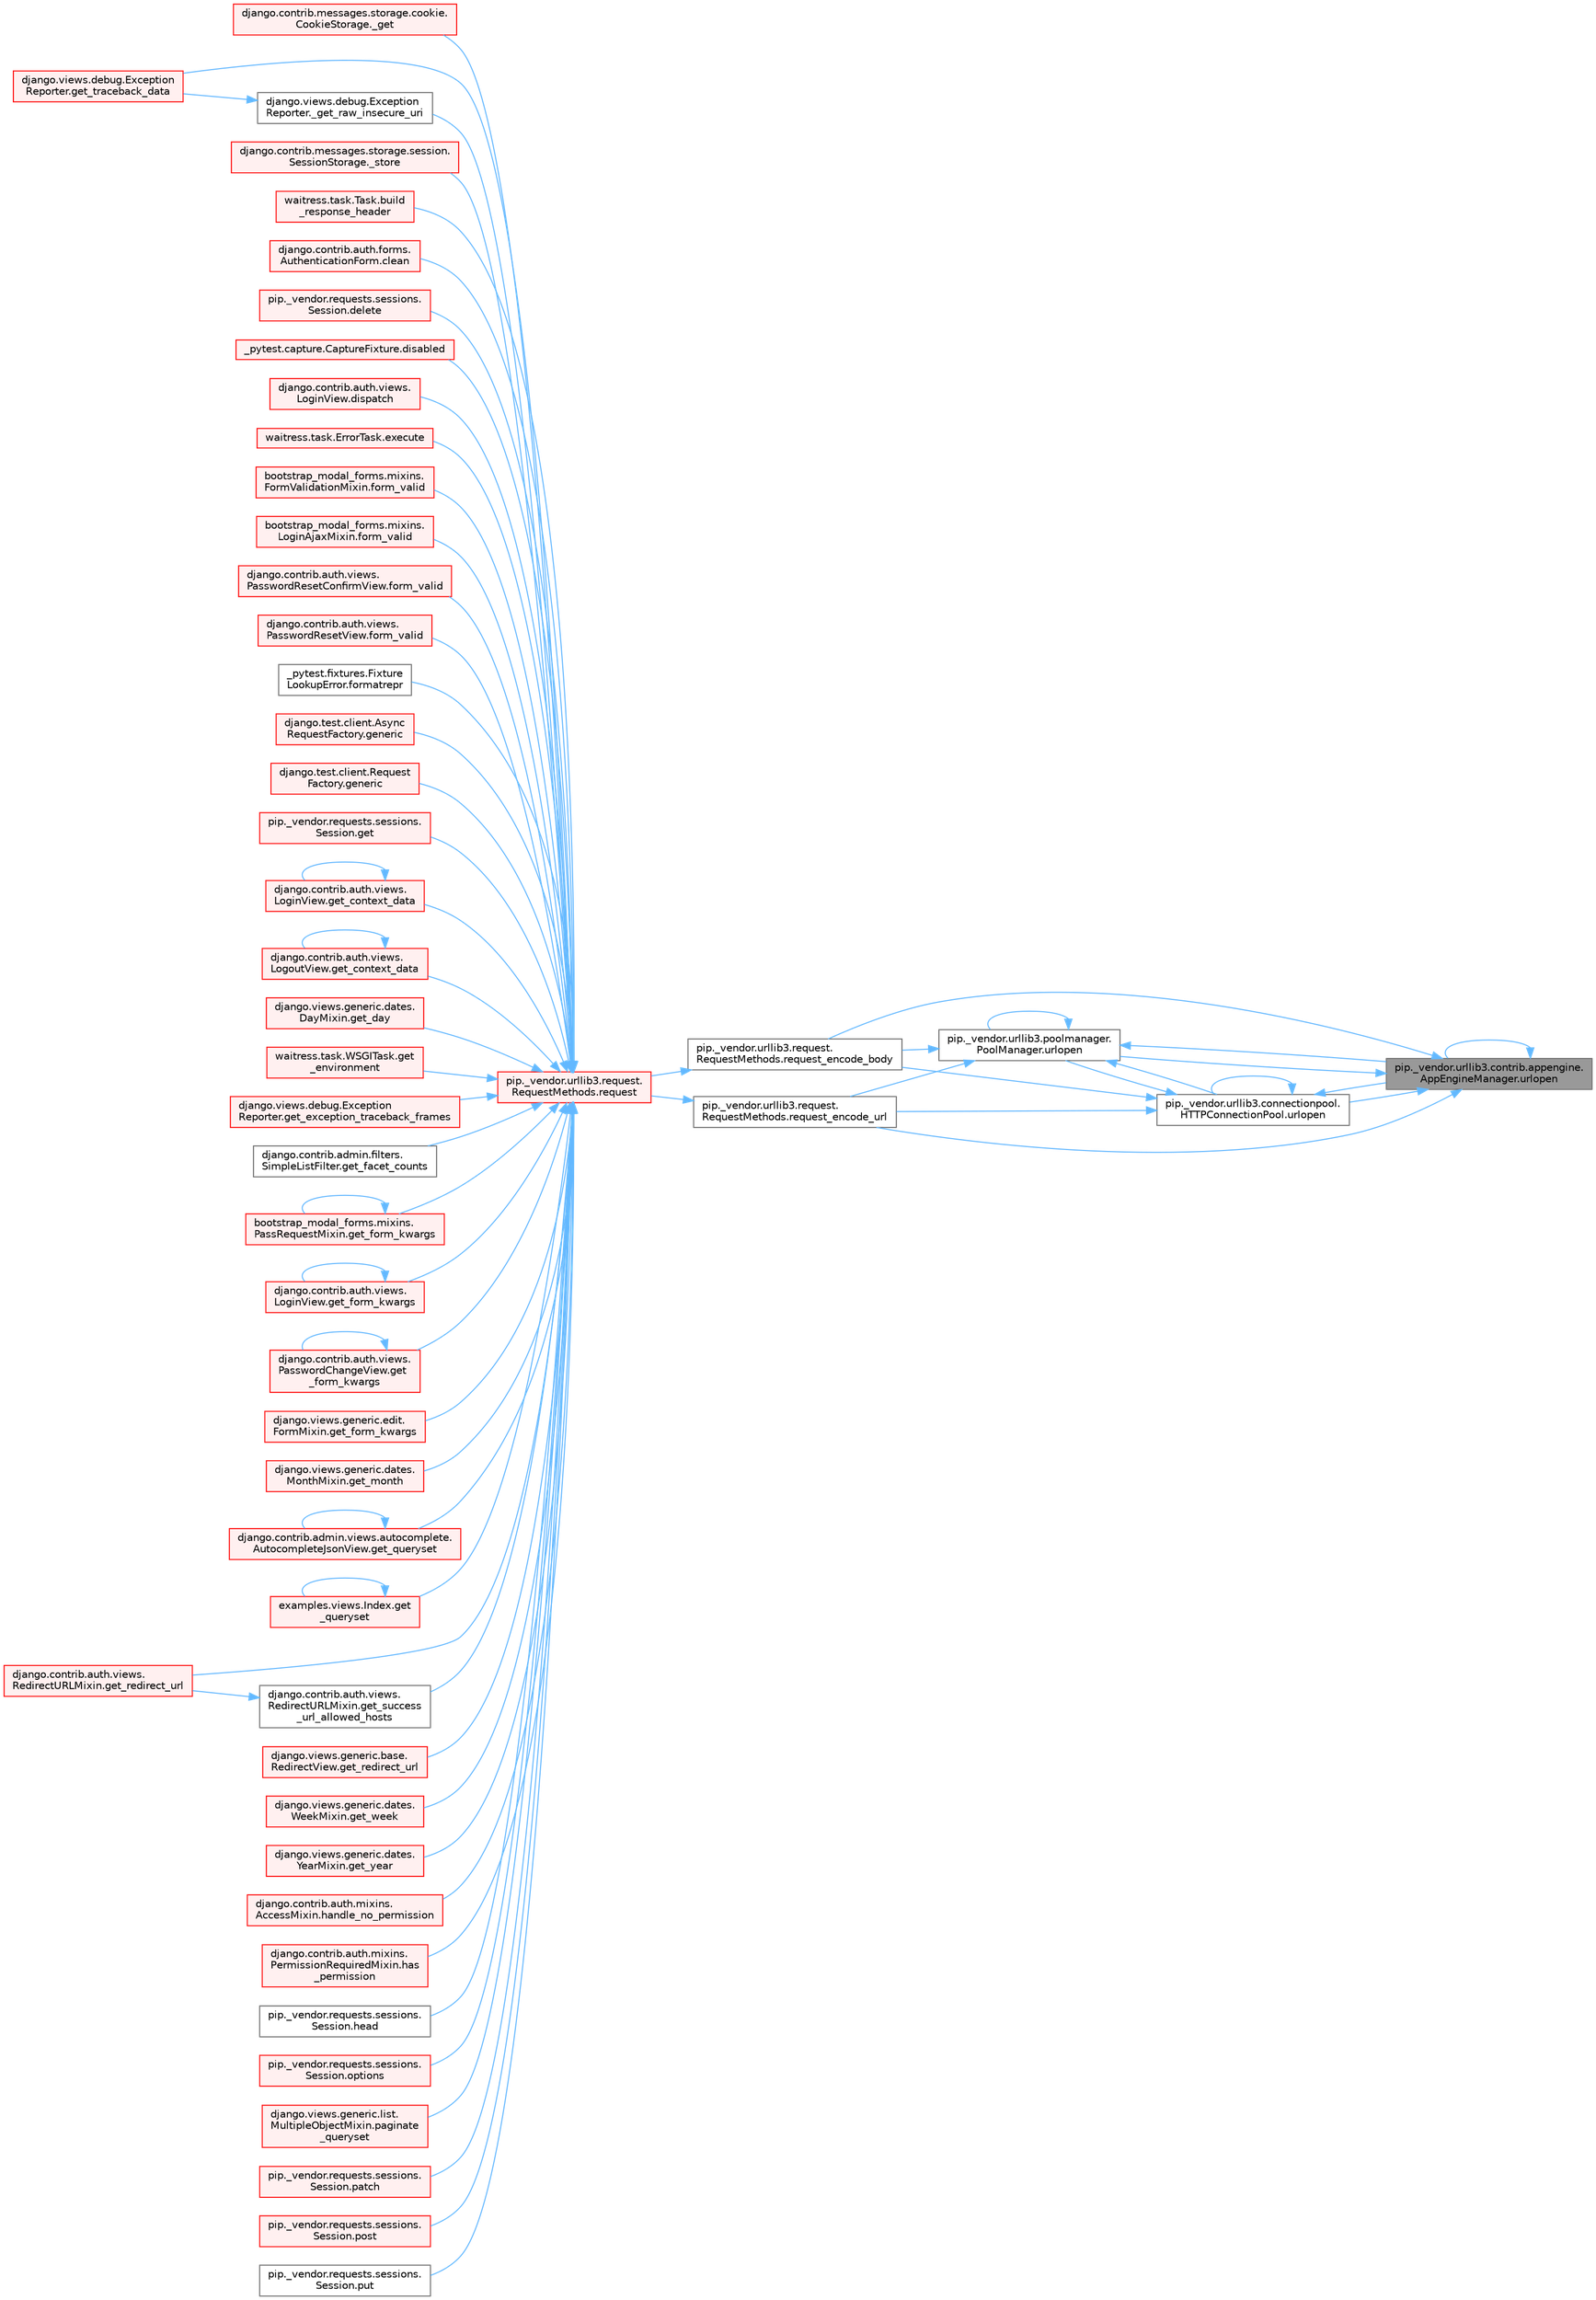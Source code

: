 digraph "pip._vendor.urllib3.contrib.appengine.AppEngineManager.urlopen"
{
 // LATEX_PDF_SIZE
  bgcolor="transparent";
  edge [fontname=Helvetica,fontsize=10,labelfontname=Helvetica,labelfontsize=10];
  node [fontname=Helvetica,fontsize=10,shape=box,height=0.2,width=0.4];
  rankdir="RL";
  Node1 [id="Node000001",label="pip._vendor.urllib3.contrib.appengine.\lAppEngineManager.urlopen",height=0.2,width=0.4,color="gray40", fillcolor="grey60", style="filled", fontcolor="black",tooltip=" "];
  Node1 -> Node2 [id="edge1_Node000001_Node000002",dir="back",color="steelblue1",style="solid",tooltip=" "];
  Node2 [id="Node000002",label="pip._vendor.urllib3.request.\lRequestMethods.request_encode_body",height=0.2,width=0.4,color="grey40", fillcolor="white", style="filled",URL="$classpip_1_1__vendor_1_1urllib3_1_1request_1_1_request_methods.html#a2c8e6a574936ea1059cda06ae71793fc",tooltip=" "];
  Node2 -> Node3 [id="edge2_Node000002_Node000003",dir="back",color="steelblue1",style="solid",tooltip=" "];
  Node3 [id="Node000003",label="pip._vendor.urllib3.request.\lRequestMethods.request",height=0.2,width=0.4,color="red", fillcolor="#FFF0F0", style="filled",URL="$classpip_1_1__vendor_1_1urllib3_1_1request_1_1_request_methods.html#a73541f2f0edc7df7413b043e33c69e7f",tooltip=" "];
  Node3 -> Node4 [id="edge3_Node000003_Node000004",dir="back",color="steelblue1",style="solid",tooltip=" "];
  Node4 [id="Node000004",label="django.contrib.messages.storage.cookie.\lCookieStorage._get",height=0.2,width=0.4,color="red", fillcolor="#FFF0F0", style="filled",URL="$classdjango_1_1contrib_1_1messages_1_1storage_1_1cookie_1_1_cookie_storage.html#a39d084f6072109675c9ef06c047174e8",tooltip=" "];
  Node3 -> Node99 [id="edge4_Node000003_Node000099",dir="back",color="steelblue1",style="solid",tooltip=" "];
  Node99 [id="Node000099",label="django.views.debug.Exception\lReporter._get_raw_insecure_uri",height=0.2,width=0.4,color="grey40", fillcolor="white", style="filled",URL="$classdjango_1_1views_1_1debug_1_1_exception_reporter.html#a7a7120cc6b92c3e1a0b855e351c30f42",tooltip=" "];
  Node99 -> Node100 [id="edge5_Node000099_Node000100",dir="back",color="steelblue1",style="solid",tooltip=" "];
  Node100 [id="Node000100",label="django.views.debug.Exception\lReporter.get_traceback_data",height=0.2,width=0.4,color="red", fillcolor="#FFF0F0", style="filled",URL="$classdjango_1_1views_1_1debug_1_1_exception_reporter.html#ada9d00ba4c901b186db405e92ebbc211",tooltip=" "];
  Node3 -> Node103 [id="edge6_Node000003_Node000103",dir="back",color="steelblue1",style="solid",tooltip=" "];
  Node103 [id="Node000103",label="django.contrib.messages.storage.session.\lSessionStorage._store",height=0.2,width=0.4,color="red", fillcolor="#FFF0F0", style="filled",URL="$classdjango_1_1contrib_1_1messages_1_1storage_1_1session_1_1_session_storage.html#a371ed03facbc7ae28602ede4c99950d0",tooltip=" "];
  Node3 -> Node595 [id="edge7_Node000003_Node000595",dir="back",color="steelblue1",style="solid",tooltip=" "];
  Node595 [id="Node000595",label="waitress.task.Task.build\l_response_header",height=0.2,width=0.4,color="red", fillcolor="#FFF0F0", style="filled",URL="$classwaitress_1_1task_1_1_task.html#a4f20433be6bea4c797bfeb62408b997e",tooltip=" "];
  Node3 -> Node608 [id="edge8_Node000003_Node000608",dir="back",color="steelblue1",style="solid",tooltip=" "];
  Node608 [id="Node000608",label="django.contrib.auth.forms.\lAuthenticationForm.clean",height=0.2,width=0.4,color="red", fillcolor="#FFF0F0", style="filled",URL="$classdjango_1_1contrib_1_1auth_1_1forms_1_1_authentication_form.html#a92d28be6696caa8d1b7068eefe81793a",tooltip=" "];
  Node3 -> Node2891 [id="edge9_Node000003_Node002891",dir="back",color="steelblue1",style="solid",tooltip=" "];
  Node2891 [id="Node002891",label="pip._vendor.requests.sessions.\lSession.delete",height=0.2,width=0.4,color="red", fillcolor="#FFF0F0", style="filled",URL="$classpip_1_1__vendor_1_1requests_1_1sessions_1_1_session.html#abb6cd6b39dde48648dc875227e2e258e",tooltip=" "];
  Node3 -> Node2892 [id="edge10_Node000003_Node002892",dir="back",color="steelblue1",style="solid",tooltip=" "];
  Node2892 [id="Node002892",label="_pytest.capture.CaptureFixture.disabled",height=0.2,width=0.4,color="red", fillcolor="#FFF0F0", style="filled",URL="$class__pytest_1_1capture_1_1_capture_fixture.html#a3dda4f7495bd8fb93f4bd7dad2855d7f",tooltip=" "];
  Node3 -> Node2249 [id="edge11_Node000003_Node002249",dir="back",color="steelblue1",style="solid",tooltip=" "];
  Node2249 [id="Node002249",label="django.contrib.auth.views.\lLoginView.dispatch",height=0.2,width=0.4,color="red", fillcolor="#FFF0F0", style="filled",URL="$classdjango_1_1contrib_1_1auth_1_1views_1_1_login_view.html#a69a0b11a6598453586c755b32dfc02c3",tooltip=" "];
  Node3 -> Node2897 [id="edge12_Node000003_Node002897",dir="back",color="steelblue1",style="solid",tooltip=" "];
  Node2897 [id="Node002897",label="waitress.task.ErrorTask.execute",height=0.2,width=0.4,color="red", fillcolor="#FFF0F0", style="filled",URL="$classwaitress_1_1task_1_1_error_task.html#ad5c6d14c13ba3d33e82b1b138e634bb0",tooltip=" "];
  Node3 -> Node2898 [id="edge13_Node000003_Node002898",dir="back",color="steelblue1",style="solid",tooltip=" "];
  Node2898 [id="Node002898",label="bootstrap_modal_forms.mixins.\lFormValidationMixin.form_valid",height=0.2,width=0.4,color="red", fillcolor="#FFF0F0", style="filled",URL="$classbootstrap__modal__forms_1_1mixins_1_1_form_validation_mixin.html#a415bfd631a922d1368281b015e04ba4c",tooltip=" "];
  Node3 -> Node2899 [id="edge14_Node000003_Node002899",dir="back",color="steelblue1",style="solid",tooltip=" "];
  Node2899 [id="Node002899",label="bootstrap_modal_forms.mixins.\lLoginAjaxMixin.form_valid",height=0.2,width=0.4,color="red", fillcolor="#FFF0F0", style="filled",URL="$classbootstrap__modal__forms_1_1mixins_1_1_login_ajax_mixin.html#a1cba170b69b7fd25ca43d399c808725e",tooltip=" "];
  Node3 -> Node2900 [id="edge15_Node000003_Node002900",dir="back",color="steelblue1",style="solid",tooltip=" "];
  Node2900 [id="Node002900",label="django.contrib.auth.views.\lPasswordResetConfirmView.form_valid",height=0.2,width=0.4,color="red", fillcolor="#FFF0F0", style="filled",URL="$classdjango_1_1contrib_1_1auth_1_1views_1_1_password_reset_confirm_view.html#a6da228b477be1871236a83c005301b3c",tooltip=" "];
  Node3 -> Node2901 [id="edge16_Node000003_Node002901",dir="back",color="steelblue1",style="solid",tooltip=" "];
  Node2901 [id="Node002901",label="django.contrib.auth.views.\lPasswordResetView.form_valid",height=0.2,width=0.4,color="red", fillcolor="#FFF0F0", style="filled",URL="$classdjango_1_1contrib_1_1auth_1_1views_1_1_password_reset_view.html#a1beeb7e6b51b528c0c10b3a74c0d51e3",tooltip=" "];
  Node3 -> Node2902 [id="edge17_Node000003_Node002902",dir="back",color="steelblue1",style="solid",tooltip=" "];
  Node2902 [id="Node002902",label="_pytest.fixtures.Fixture\lLookupError.formatrepr",height=0.2,width=0.4,color="grey40", fillcolor="white", style="filled",URL="$class__pytest_1_1fixtures_1_1_fixture_lookup_error.html#a22b5af6283420cffbeff550a445d243a",tooltip=" "];
  Node3 -> Node2903 [id="edge18_Node000003_Node002903",dir="back",color="steelblue1",style="solid",tooltip=" "];
  Node2903 [id="Node002903",label="django.test.client.Async\lRequestFactory.generic",height=0.2,width=0.4,color="red", fillcolor="#FFF0F0", style="filled",URL="$classdjango_1_1test_1_1client_1_1_async_request_factory.html#a470d6888694e77c09bd7d8bf6d588233",tooltip=" "];
  Node3 -> Node2916 [id="edge19_Node000003_Node002916",dir="back",color="steelblue1",style="solid",tooltip=" "];
  Node2916 [id="Node002916",label="django.test.client.Request\lFactory.generic",height=0.2,width=0.4,color="red", fillcolor="#FFF0F0", style="filled",URL="$classdjango_1_1test_1_1client_1_1_request_factory.html#a24740fe264de91d8c4c1205c9172206d",tooltip=" "];
  Node3 -> Node2917 [id="edge20_Node000003_Node002917",dir="back",color="steelblue1",style="solid",tooltip=" "];
  Node2917 [id="Node002917",label="pip._vendor.requests.sessions.\lSession.get",height=0.2,width=0.4,color="red", fillcolor="#FFF0F0", style="filled",URL="$classpip_1_1__vendor_1_1requests_1_1sessions_1_1_session.html#ad86dcc9de47cd87bf70ecf0f2c537e53",tooltip=" "];
  Node3 -> Node2918 [id="edge21_Node000003_Node002918",dir="back",color="steelblue1",style="solid",tooltip=" "];
  Node2918 [id="Node002918",label="django.contrib.auth.views.\lLoginView.get_context_data",height=0.2,width=0.4,color="red", fillcolor="#FFF0F0", style="filled",URL="$classdjango_1_1contrib_1_1auth_1_1views_1_1_login_view.html#a5acd74035066c40850101f1d9643e328",tooltip=" "];
  Node2918 -> Node2918 [id="edge22_Node002918_Node002918",dir="back",color="steelblue1",style="solid",tooltip=" "];
  Node3 -> Node2919 [id="edge23_Node000003_Node002919",dir="back",color="steelblue1",style="solid",tooltip=" "];
  Node2919 [id="Node002919",label="django.contrib.auth.views.\lLogoutView.get_context_data",height=0.2,width=0.4,color="red", fillcolor="#FFF0F0", style="filled",URL="$classdjango_1_1contrib_1_1auth_1_1views_1_1_logout_view.html#afab0ac15cb452acb486a3f7b9747e43b",tooltip=" "];
  Node2919 -> Node2919 [id="edge24_Node002919_Node002919",dir="back",color="steelblue1",style="solid",tooltip=" "];
  Node3 -> Node2920 [id="edge25_Node000003_Node002920",dir="back",color="steelblue1",style="solid",tooltip=" "];
  Node2920 [id="Node002920",label="django.views.generic.dates.\lDayMixin.get_day",height=0.2,width=0.4,color="red", fillcolor="#FFF0F0", style="filled",URL="$classdjango_1_1views_1_1generic_1_1dates_1_1_day_mixin.html#a410db285b705518118df478a63fc572a",tooltip=" "];
  Node3 -> Node2921 [id="edge26_Node000003_Node002921",dir="back",color="steelblue1",style="solid",tooltip=" "];
  Node2921 [id="Node002921",label="waitress.task.WSGITask.get\l_environment",height=0.2,width=0.4,color="red", fillcolor="#FFF0F0", style="filled",URL="$classwaitress_1_1task_1_1_w_s_g_i_task.html#a9a1b4b87c8f7bee8209018ee7c743c26",tooltip=" "];
  Node3 -> Node2630 [id="edge27_Node000003_Node002630",dir="back",color="steelblue1",style="solid",tooltip=" "];
  Node2630 [id="Node002630",label="django.views.debug.Exception\lReporter.get_exception_traceback_frames",height=0.2,width=0.4,color="red", fillcolor="#FFF0F0", style="filled",URL="$classdjango_1_1views_1_1debug_1_1_exception_reporter.html#a326b08b3941038a5504f8e0a846bae68",tooltip=" "];
  Node3 -> Node2923 [id="edge28_Node000003_Node002923",dir="back",color="steelblue1",style="solid",tooltip=" "];
  Node2923 [id="Node002923",label="django.contrib.admin.filters.\lSimpleListFilter.get_facet_counts",height=0.2,width=0.4,color="grey40", fillcolor="white", style="filled",URL="$classdjango_1_1contrib_1_1admin_1_1filters_1_1_simple_list_filter.html#a97fd984f5668670f0887f81c30f9fda7",tooltip=" "];
  Node3 -> Node2924 [id="edge29_Node000003_Node002924",dir="back",color="steelblue1",style="solid",tooltip=" "];
  Node2924 [id="Node002924",label="bootstrap_modal_forms.mixins.\lPassRequestMixin.get_form_kwargs",height=0.2,width=0.4,color="red", fillcolor="#FFF0F0", style="filled",URL="$classbootstrap__modal__forms_1_1mixins_1_1_pass_request_mixin.html#ad4ae849823f332bb1016a8508cb34ee3",tooltip=" "];
  Node2924 -> Node2924 [id="edge30_Node002924_Node002924",dir="back",color="steelblue1",style="solid",tooltip=" "];
  Node3 -> Node2925 [id="edge31_Node000003_Node002925",dir="back",color="steelblue1",style="solid",tooltip=" "];
  Node2925 [id="Node002925",label="django.contrib.auth.views.\lLoginView.get_form_kwargs",height=0.2,width=0.4,color="red", fillcolor="#FFF0F0", style="filled",URL="$classdjango_1_1contrib_1_1auth_1_1views_1_1_login_view.html#a2eba98b8c16c8a98348679ea2c921d25",tooltip=" "];
  Node2925 -> Node2925 [id="edge32_Node002925_Node002925",dir="back",color="steelblue1",style="solid",tooltip=" "];
  Node3 -> Node2926 [id="edge33_Node000003_Node002926",dir="back",color="steelblue1",style="solid",tooltip=" "];
  Node2926 [id="Node002926",label="django.contrib.auth.views.\lPasswordChangeView.get\l_form_kwargs",height=0.2,width=0.4,color="red", fillcolor="#FFF0F0", style="filled",URL="$classdjango_1_1contrib_1_1auth_1_1views_1_1_password_change_view.html#a553cf3e37e5a2c05db774e580cbcc038",tooltip=" "];
  Node2926 -> Node2926 [id="edge34_Node002926_Node002926",dir="back",color="steelblue1",style="solid",tooltip=" "];
  Node3 -> Node1900 [id="edge35_Node000003_Node001900",dir="back",color="steelblue1",style="solid",tooltip=" "];
  Node1900 [id="Node001900",label="django.views.generic.edit.\lFormMixin.get_form_kwargs",height=0.2,width=0.4,color="red", fillcolor="#FFF0F0", style="filled",URL="$classdjango_1_1views_1_1generic_1_1edit_1_1_form_mixin.html#a7e8c141b6c4efa8727e7f06322969249",tooltip=" "];
  Node3 -> Node2927 [id="edge36_Node000003_Node002927",dir="back",color="steelblue1",style="solid",tooltip=" "];
  Node2927 [id="Node002927",label="django.views.generic.dates.\lMonthMixin.get_month",height=0.2,width=0.4,color="red", fillcolor="#FFF0F0", style="filled",URL="$classdjango_1_1views_1_1generic_1_1dates_1_1_month_mixin.html#add54a3d80358c6e643ac264d97d4f2a7",tooltip=" "];
  Node3 -> Node2928 [id="edge37_Node000003_Node002928",dir="back",color="steelblue1",style="solid",tooltip=" "];
  Node2928 [id="Node002928",label="django.contrib.admin.views.autocomplete.\lAutocompleteJsonView.get_queryset",height=0.2,width=0.4,color="red", fillcolor="#FFF0F0", style="filled",URL="$classdjango_1_1contrib_1_1admin_1_1views_1_1autocomplete_1_1_autocomplete_json_view.html#a6eb5abbd3b2e8b252a4ce9ca2680f3d3",tooltip=" "];
  Node2928 -> Node2928 [id="edge38_Node002928_Node002928",dir="back",color="steelblue1",style="solid",tooltip=" "];
  Node3 -> Node2929 [id="edge39_Node000003_Node002929",dir="back",color="steelblue1",style="solid",tooltip=" "];
  Node2929 [id="Node002929",label="examples.views.Index.get\l_queryset",height=0.2,width=0.4,color="red", fillcolor="#FFF0F0", style="filled",URL="$classexamples_1_1views_1_1_index.html#a288026bb9059b37dca786922296dfcd3",tooltip=" "];
  Node2929 -> Node2929 [id="edge40_Node002929_Node002929",dir="back",color="steelblue1",style="solid",tooltip=" "];
  Node3 -> Node2930 [id="edge41_Node000003_Node002930",dir="back",color="steelblue1",style="solid",tooltip=" "];
  Node2930 [id="Node002930",label="django.contrib.auth.views.\lRedirectURLMixin.get_redirect_url",height=0.2,width=0.4,color="red", fillcolor="#FFF0F0", style="filled",URL="$classdjango_1_1contrib_1_1auth_1_1views_1_1_redirect_u_r_l_mixin.html#a5598a164f9f21e7329630fad5e5c4c77",tooltip=" "];
  Node3 -> Node2246 [id="edge42_Node000003_Node002246",dir="back",color="steelblue1",style="solid",tooltip=" "];
  Node2246 [id="Node002246",label="django.views.generic.base.\lRedirectView.get_redirect_url",height=0.2,width=0.4,color="red", fillcolor="#FFF0F0", style="filled",URL="$classdjango_1_1views_1_1generic_1_1base_1_1_redirect_view.html#a04d6cdb2db124920ca88c0c2bed8b1af",tooltip=" "];
  Node3 -> Node2931 [id="edge43_Node000003_Node002931",dir="back",color="steelblue1",style="solid",tooltip=" "];
  Node2931 [id="Node002931",label="django.contrib.auth.views.\lRedirectURLMixin.get_success\l_url_allowed_hosts",height=0.2,width=0.4,color="grey40", fillcolor="white", style="filled",URL="$classdjango_1_1contrib_1_1auth_1_1views_1_1_redirect_u_r_l_mixin.html#a21199247491f0bae617b1efead90ee9b",tooltip=" "];
  Node2931 -> Node2930 [id="edge44_Node002931_Node002930",dir="back",color="steelblue1",style="solid",tooltip=" "];
  Node3 -> Node100 [id="edge45_Node000003_Node000100",dir="back",color="steelblue1",style="solid",tooltip=" "];
  Node3 -> Node2932 [id="edge46_Node000003_Node002932",dir="back",color="steelblue1",style="solid",tooltip=" "];
  Node2932 [id="Node002932",label="django.views.generic.dates.\lWeekMixin.get_week",height=0.2,width=0.4,color="red", fillcolor="#FFF0F0", style="filled",URL="$classdjango_1_1views_1_1generic_1_1dates_1_1_week_mixin.html#a39c8ca71985d8468df01d5dc0ee07750",tooltip=" "];
  Node3 -> Node2933 [id="edge47_Node000003_Node002933",dir="back",color="steelblue1",style="solid",tooltip=" "];
  Node2933 [id="Node002933",label="django.views.generic.dates.\lYearMixin.get_year",height=0.2,width=0.4,color="red", fillcolor="#FFF0F0", style="filled",URL="$classdjango_1_1views_1_1generic_1_1dates_1_1_year_mixin.html#a6e2e940e9853d71a94d5a41b71262ca3",tooltip=" "];
  Node3 -> Node2934 [id="edge48_Node000003_Node002934",dir="back",color="steelblue1",style="solid",tooltip=" "];
  Node2934 [id="Node002934",label="django.contrib.auth.mixins.\lAccessMixin.handle_no_permission",height=0.2,width=0.4,color="red", fillcolor="#FFF0F0", style="filled",URL="$classdjango_1_1contrib_1_1auth_1_1mixins_1_1_access_mixin.html#a3055bb05f7686a8b459fdf6d6b2866b0",tooltip=" "];
  Node3 -> Node2938 [id="edge49_Node000003_Node002938",dir="back",color="steelblue1",style="solid",tooltip=" "];
  Node2938 [id="Node002938",label="django.contrib.auth.mixins.\lPermissionRequiredMixin.has\l_permission",height=0.2,width=0.4,color="red", fillcolor="#FFF0F0", style="filled",URL="$classdjango_1_1contrib_1_1auth_1_1mixins_1_1_permission_required_mixin.html#a4401069defabdb52bb5308d170858633",tooltip=" "];
  Node3 -> Node2939 [id="edge50_Node000003_Node002939",dir="back",color="steelblue1",style="solid",tooltip=" "];
  Node2939 [id="Node002939",label="pip._vendor.requests.sessions.\lSession.head",height=0.2,width=0.4,color="grey40", fillcolor="white", style="filled",URL="$classpip_1_1__vendor_1_1requests_1_1sessions_1_1_session.html#a1629a21f81669fcbc725554975ecd2c7",tooltip=" "];
  Node3 -> Node2940 [id="edge51_Node000003_Node002940",dir="back",color="steelblue1",style="solid",tooltip=" "];
  Node2940 [id="Node002940",label="pip._vendor.requests.sessions.\lSession.options",height=0.2,width=0.4,color="red", fillcolor="#FFF0F0", style="filled",URL="$classpip_1_1__vendor_1_1requests_1_1sessions_1_1_session.html#a210270880f90521b3b3014748ecd87e9",tooltip=" "];
  Node3 -> Node2941 [id="edge52_Node000003_Node002941",dir="back",color="steelblue1",style="solid",tooltip=" "];
  Node2941 [id="Node002941",label="django.views.generic.list.\lMultipleObjectMixin.paginate\l_queryset",height=0.2,width=0.4,color="red", fillcolor="#FFF0F0", style="filled",URL="$classdjango_1_1views_1_1generic_1_1list_1_1_multiple_object_mixin.html#a629d97db3e2fce953986e39c9e5b0f5a",tooltip=" "];
  Node3 -> Node2943 [id="edge53_Node000003_Node002943",dir="back",color="steelblue1",style="solid",tooltip=" "];
  Node2943 [id="Node002943",label="pip._vendor.requests.sessions.\lSession.patch",height=0.2,width=0.4,color="red", fillcolor="#FFF0F0", style="filled",URL="$classpip_1_1__vendor_1_1requests_1_1sessions_1_1_session.html#a3757f7e040251cea22318be921604900",tooltip=" "];
  Node3 -> Node2944 [id="edge54_Node000003_Node002944",dir="back",color="steelblue1",style="solid",tooltip=" "];
  Node2944 [id="Node002944",label="pip._vendor.requests.sessions.\lSession.post",height=0.2,width=0.4,color="red", fillcolor="#FFF0F0", style="filled",URL="$classpip_1_1__vendor_1_1requests_1_1sessions_1_1_session.html#ac320b1d8541586ee86825a1ed9aad7c6",tooltip=" "];
  Node3 -> Node2945 [id="edge55_Node000003_Node002945",dir="back",color="steelblue1",style="solid",tooltip=" "];
  Node2945 [id="Node002945",label="pip._vendor.requests.sessions.\lSession.put",height=0.2,width=0.4,color="grey40", fillcolor="white", style="filled",URL="$classpip_1_1__vendor_1_1requests_1_1sessions_1_1_session.html#ad37216cc3aed7cbf8b8873aa3b293945",tooltip=" "];
  Node1 -> Node3181 [id="edge56_Node000001_Node003181",dir="back",color="steelblue1",style="solid",tooltip=" "];
  Node3181 [id="Node003181",label="pip._vendor.urllib3.request.\lRequestMethods.request_encode_url",height=0.2,width=0.4,color="grey40", fillcolor="white", style="filled",URL="$classpip_1_1__vendor_1_1urllib3_1_1request_1_1_request_methods.html#a364d38202ff4ab728e7bad368e74a431",tooltip=" "];
  Node3181 -> Node3 [id="edge57_Node003181_Node000003",dir="back",color="steelblue1",style="solid",tooltip=" "];
  Node1 -> Node3182 [id="edge58_Node000001_Node003182",dir="back",color="steelblue1",style="solid",tooltip=" "];
  Node3182 [id="Node003182",label="pip._vendor.urllib3.connectionpool.\lHTTPConnectionPool.urlopen",height=0.2,width=0.4,color="grey40", fillcolor="white", style="filled",URL="$classpip_1_1__vendor_1_1urllib3_1_1connectionpool_1_1_h_t_t_p_connection_pool.html#ae35894f81da52ce45fa069cb5e1623c6",tooltip=" "];
  Node3182 -> Node2 [id="edge59_Node003182_Node000002",dir="back",color="steelblue1",style="solid",tooltip=" "];
  Node3182 -> Node3181 [id="edge60_Node003182_Node003181",dir="back",color="steelblue1",style="solid",tooltip=" "];
  Node3182 -> Node3182 [id="edge61_Node003182_Node003182",dir="back",color="steelblue1",style="solid",tooltip=" "];
  Node3182 -> Node1 [id="edge62_Node003182_Node000001",dir="back",color="steelblue1",style="solid",tooltip=" "];
  Node3182 -> Node3183 [id="edge63_Node003182_Node003183",dir="back",color="steelblue1",style="solid",tooltip=" "];
  Node3183 [id="Node003183",label="pip._vendor.urllib3.poolmanager.\lPoolManager.urlopen",height=0.2,width=0.4,color="grey40", fillcolor="white", style="filled",URL="$classpip_1_1__vendor_1_1urllib3_1_1poolmanager_1_1_pool_manager.html#aef459d925edd0cadb3345527e8a35775",tooltip=" "];
  Node3183 -> Node2 [id="edge64_Node003183_Node000002",dir="back",color="steelblue1",style="solid",tooltip=" "];
  Node3183 -> Node3181 [id="edge65_Node003183_Node003181",dir="back",color="steelblue1",style="solid",tooltip=" "];
  Node3183 -> Node3182 [id="edge66_Node003183_Node003182",dir="back",color="steelblue1",style="solid",tooltip=" "];
  Node3183 -> Node1 [id="edge67_Node003183_Node000001",dir="back",color="steelblue1",style="solid",tooltip=" "];
  Node3183 -> Node3183 [id="edge68_Node003183_Node003183",dir="back",color="steelblue1",style="solid",tooltip=" "];
  Node1 -> Node1 [id="edge69_Node000001_Node000001",dir="back",color="steelblue1",style="solid",tooltip=" "];
  Node1 -> Node3183 [id="edge70_Node000001_Node003183",dir="back",color="steelblue1",style="solid",tooltip=" "];
}
